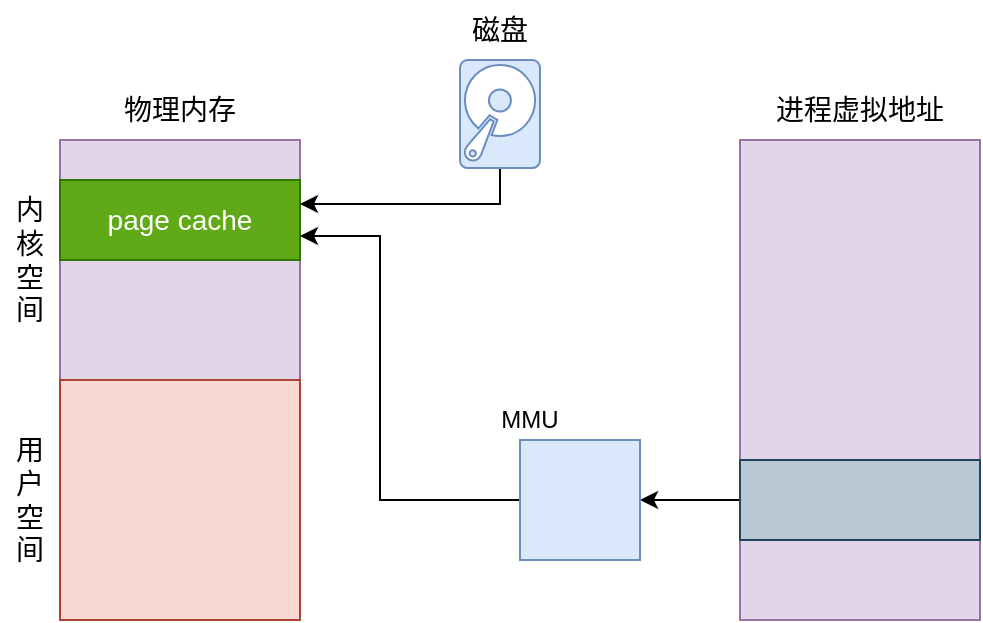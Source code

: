 <mxfile version="17.4.0" type="github">
  <diagram id="ngO-IYufhI-zc9eBKCqi" name="Page-1">
    <mxGraphModel dx="1833" dy="988" grid="1" gridSize="10" guides="1" tooltips="1" connect="1" arrows="1" fold="1" page="1" pageScale="1" pageWidth="1169" pageHeight="1654" math="0" shadow="0">
      <root>
        <mxCell id="0" />
        <mxCell id="1" parent="0" />
        <mxCell id="9HX5W4BHegq6lHTFiGdb-24" value="" style="rounded=0;whiteSpace=wrap;html=1;fontSize=14;" vertex="1" parent="1">
          <mxGeometry x="460" y="290" width="120" height="220" as="geometry" />
        </mxCell>
        <mxCell id="9HX5W4BHegq6lHTFiGdb-25" value="" style="rounded=0;whiteSpace=wrap;html=1;fillColor=#e1d5e7;strokeColor=#9673a6;fontSize=14;" vertex="1" parent="1">
          <mxGeometry x="460" y="270" width="120" height="120" as="geometry" />
        </mxCell>
        <mxCell id="9HX5W4BHegq6lHTFiGdb-26" value="" style="rounded=0;whiteSpace=wrap;html=1;fillColor=#fad9d5;strokeColor=#ae4132;fontSize=14;" vertex="1" parent="1">
          <mxGeometry x="460" y="390" width="120" height="120" as="geometry" />
        </mxCell>
        <mxCell id="9HX5W4BHegq6lHTFiGdb-27" value="内&lt;br style=&quot;font-size: 14px;&quot;&gt;核&lt;br style=&quot;font-size: 14px;&quot;&gt;空&lt;br style=&quot;font-size: 14px;&quot;&gt;间" style="text;html=1;strokeColor=none;fillColor=none;align=center;verticalAlign=middle;whiteSpace=wrap;rounded=0;spacing=2;fontSize=14;" vertex="1" parent="1">
          <mxGeometry x="430" y="270" width="30" height="120" as="geometry" />
        </mxCell>
        <mxCell id="9HX5W4BHegq6lHTFiGdb-28" value="用&lt;br&gt;户&lt;br style=&quot;font-size: 14px&quot;&gt;空&lt;br style=&quot;font-size: 14px&quot;&gt;间" style="text;html=1;strokeColor=none;fillColor=none;align=center;verticalAlign=middle;whiteSpace=wrap;rounded=0;spacing=2;fontSize=14;" vertex="1" parent="1">
          <mxGeometry x="430" y="390" width="30" height="120" as="geometry" />
        </mxCell>
        <mxCell id="9HX5W4BHegq6lHTFiGdb-29" value="page cache" style="rounded=0;whiteSpace=wrap;html=1;fillColor=#60a917;fontColor=#ffffff;strokeColor=#2D7600;fontSize=14;" vertex="1" parent="1">
          <mxGeometry x="460" y="290" width="120" height="40" as="geometry" />
        </mxCell>
        <mxCell id="9HX5W4BHegq6lHTFiGdb-67" style="edgeStyle=orthogonalEdgeStyle;rounded=0;orthogonalLoop=1;jettySize=auto;html=1;fontSize=14;strokeColor=#000000;strokeWidth=1;" edge="1" parent="1">
          <mxGeometry relative="1" as="geometry">
            <mxPoint x="580" y="302" as="targetPoint" />
            <mxPoint x="680" y="276" as="sourcePoint" />
            <Array as="points">
              <mxPoint x="680" y="302" />
            </Array>
          </mxGeometry>
        </mxCell>
        <mxCell id="9HX5W4BHegq6lHTFiGdb-31" value="" style="sketch=0;pointerEvents=1;shadow=0;dashed=0;html=1;strokeColor=#6c8ebf;fillColor=#dae8fc;labelPosition=center;verticalLabelPosition=bottom;verticalAlign=top;outlineConnect=0;align=center;shape=mxgraph.office.devices.hard_disk;fontSize=14;" vertex="1" parent="1">
          <mxGeometry x="660" y="230" width="40" height="54" as="geometry" />
        </mxCell>
        <mxCell id="9HX5W4BHegq6lHTFiGdb-36" value="物理内存" style="text;html=1;strokeColor=none;fillColor=none;align=center;verticalAlign=middle;whiteSpace=wrap;rounded=0;fontSize=14;" vertex="1" parent="1">
          <mxGeometry x="490" y="240" width="60" height="30" as="geometry" />
        </mxCell>
        <mxCell id="9HX5W4BHegq6lHTFiGdb-37" value="" style="rounded=0;whiteSpace=wrap;html=1;fillColor=#e1d5e7;strokeColor=#9673a6;fontSize=14;" vertex="1" parent="1">
          <mxGeometry x="800" y="270" width="120" height="240" as="geometry" />
        </mxCell>
        <mxCell id="9HX5W4BHegq6lHTFiGdb-38" value="磁盘" style="text;html=1;strokeColor=none;fillColor=none;align=center;verticalAlign=middle;whiteSpace=wrap;rounded=0;fontSize=14;" vertex="1" parent="1">
          <mxGeometry x="650" y="200" width="60" height="30" as="geometry" />
        </mxCell>
        <mxCell id="9HX5W4BHegq6lHTFiGdb-40" value="进程虚拟地址" style="text;html=1;strokeColor=none;fillColor=none;align=center;verticalAlign=middle;whiteSpace=wrap;rounded=0;fontSize=14;" vertex="1" parent="1">
          <mxGeometry x="815" y="240" width="90" height="30" as="geometry" />
        </mxCell>
        <mxCell id="9HX5W4BHegq6lHTFiGdb-62" style="edgeStyle=none;rounded=0;orthogonalLoop=1;jettySize=auto;html=1;entryX=1;entryY=0.5;entryDx=0;entryDy=0;fontSize=14;strokeColor=#000000;strokeWidth=1;" edge="1" parent="1" source="9HX5W4BHegq6lHTFiGdb-41" target="9HX5W4BHegq6lHTFiGdb-47">
          <mxGeometry relative="1" as="geometry" />
        </mxCell>
        <mxCell id="9HX5W4BHegq6lHTFiGdb-41" value="" style="rounded=0;whiteSpace=wrap;html=1;fillColor=#bac8d3;strokeColor=#23445d;fontSize=14;" vertex="1" parent="1">
          <mxGeometry x="800" y="430" width="120" height="40" as="geometry" />
        </mxCell>
        <mxCell id="9HX5W4BHegq6lHTFiGdb-65" style="edgeStyle=orthogonalEdgeStyle;rounded=0;orthogonalLoop=1;jettySize=auto;html=1;entryX=1;entryY=0.5;entryDx=0;entryDy=0;fontSize=14;strokeColor=#000000;strokeWidth=1;exitX=0;exitY=0.5;exitDx=0;exitDy=0;" edge="1" parent="1">
          <mxGeometry relative="1" as="geometry">
            <mxPoint x="690" y="458" as="sourcePoint" />
            <mxPoint x="580" y="318" as="targetPoint" />
            <Array as="points">
              <mxPoint x="690" y="450" />
              <mxPoint x="620" y="450" />
              <mxPoint x="620" y="318" />
            </Array>
          </mxGeometry>
        </mxCell>
        <mxCell id="9HX5W4BHegq6lHTFiGdb-47" value="" style="rounded=0;whiteSpace=wrap;html=1;fontSize=13;fillColor=#dae8fc;strokeColor=#6c8ebf;" vertex="1" parent="1">
          <mxGeometry x="690" y="420" width="60" height="60" as="geometry" />
        </mxCell>
        <mxCell id="9HX5W4BHegq6lHTFiGdb-54" value="MMU" style="text;html=1;strokeColor=none;fillColor=none;align=center;verticalAlign=middle;whiteSpace=wrap;rounded=0;fontSize=12;" vertex="1" parent="1">
          <mxGeometry x="665" y="400" width="60" height="20" as="geometry" />
        </mxCell>
      </root>
    </mxGraphModel>
  </diagram>
</mxfile>
